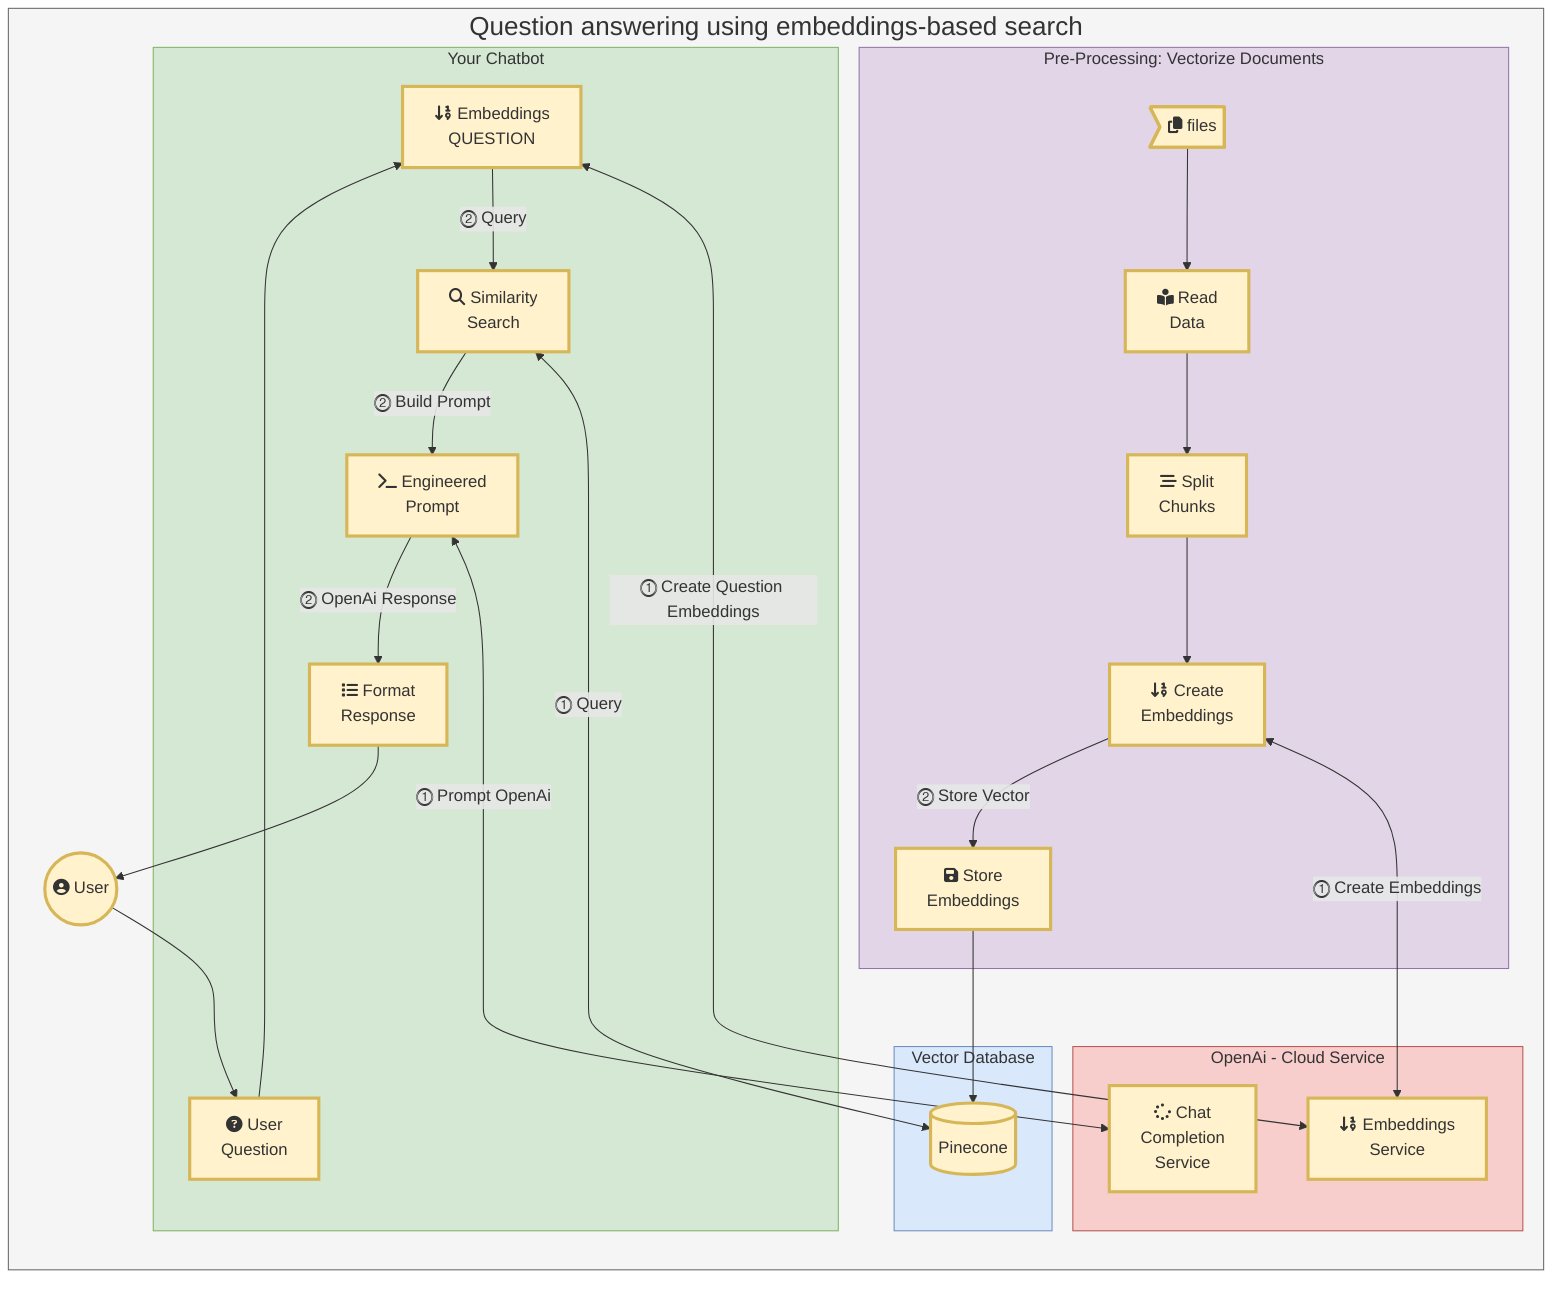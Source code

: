 flowchart LR
    %% declarations
    USER(("fa:fa-user-circle User "))
    PINECONE[(Pinecone)]
    FILES>fa:fa-copy files]
    READ[fa:fa-book-reader Read\nData]
    SPLIT[fa:fa-stream Split\nChunks]
    EMBEDDINGS[fa:fa-sort-numeric-down Create\nEmbeddings]
    STORE[fa:fa-save Store\nEmbeddings]
    EMBEDDINGS2[fa:fa-sort-numeric-down Embeddings\nQUESTION]
    QUERY[fa:fa-search Similarity\nSearch]
    QUESTION[fa:fa-question-circle User\nQuestion]
    PROMPT[fa:fa-terminal Engineered\nPrompt]
    AI-EMBEDDINGS[fa:fa-sort-numeric-down Embeddings\nService]
    CHAT-COMPLETION[fa:fa-spinner Chat\nCompletion\nService]
    RESPONSE[fa:fa-list Format \nResponse]
    %%styles
    classDef process fill:#FFF2CC,stroke:#D6B656,stroke-width:3px;
    classDef purple fill:#E1D5E7,stroke:#9673A6;
    classDef blue fill:#DAE8FC,stroke:#6C8EBF;
    classDef red fill:#F8CECC,stroke:#B85450;
    classDef green fill:#D5E8D4,stroke:#82B366;
    classDef overview fill:#F5F5F5,stroke:#666666,font-size:25px;
    %% FLow
    subgraph OVERVIEW[Question answering using embeddings-based search]
        USER --> QUESTION
        RESPONSE-->USER
        STORE --> PINECONE
        QUERY <---->|"⓵ Query"| PINECONE
        subgraph OPENAI[OpenAi - Cloud Service]
            direction BT
            AI-EMBEDDINGS
            CHAT-COMPLETION
        end
        subgraph PROCESS[Pre-Processing: Vectorize Documents]
            direction BT
            FILES --> READ
            READ --> SPLIT
            SPLIT --> EMBEDDINGS
            EMBEDDINGS <-->|"⓵ Create Embeddings"| AI-EMBEDDINGS
            EMBEDDINGS -->|"⓶ Store Vector"| STORE
        end
        subgraph VECTORDB[Vector Database]
            PINECONE
        end
        subgraph CHATBOT[Your Chatbot]
            direction LR
            QUESTION --> EMBEDDINGS2
            EMBEDDINGS2 <------>|"⓵ Create Question Embeddings"| AI-EMBEDDINGS
            EMBEDDINGS2 -->|"⓶ Query"| QUERY
            QUERY -->|"⓶ Build Prompt"| PROMPT
            PROMPT <-->|"⓵ Prompt OpenAi"| CHAT-COMPLETION
            PROMPT -->|"⓶ OpenAi Response"| RESPONSE
        end
    end
    %%styles
    class OPENAI red;
    class VECTORDB blue;
    class PROCESS purple;
    class OPENAI red;
    class CHATBOT green;
    class USER process;
    class PINECONE process;
    class FILES process;
    class READ process;
    class SPLIT process;
    class EMBEDDINGS process;
    class STORE process;
    class EMBEDDINGS2 process;
    class QUERY process;
    class QUESTION process;
    class PROMPT process;
    class AI-EMBEDDINGS process;
    class CHAT-COMPLETION process;
    class RESPONSE process;
    class OVERVIEW overview;